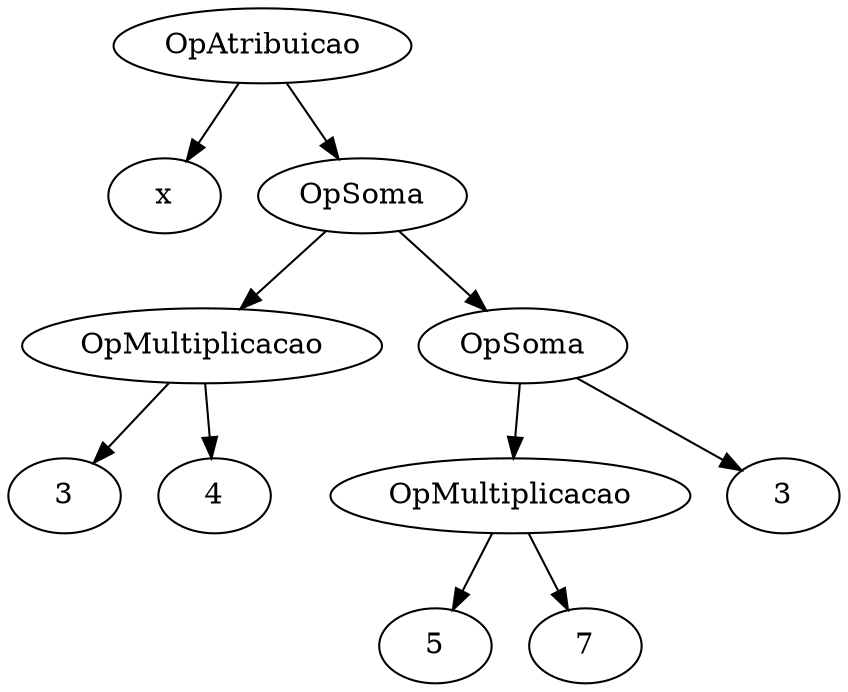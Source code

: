 digraph {

	0 [label="OpAtribuicao"]
	1 [label="x"]
	2 [label="OpSoma"]
	3 [label="OpMultiplicacao"]
	4 [label="3"]
	5 [label="4"]
	6 [label="OpSoma"]
	7 [label="OpMultiplicacao"]
	8 [label="5"]
	9 [label="7"]
	10 [label="3"]

	0 -> 1
	0 -> 2
	2 -> 3
	3 -> 4
	3 -> 5
	2 -> 6
	6 -> 7
	7 -> 8
	7 -> 9
	6 -> 10

}